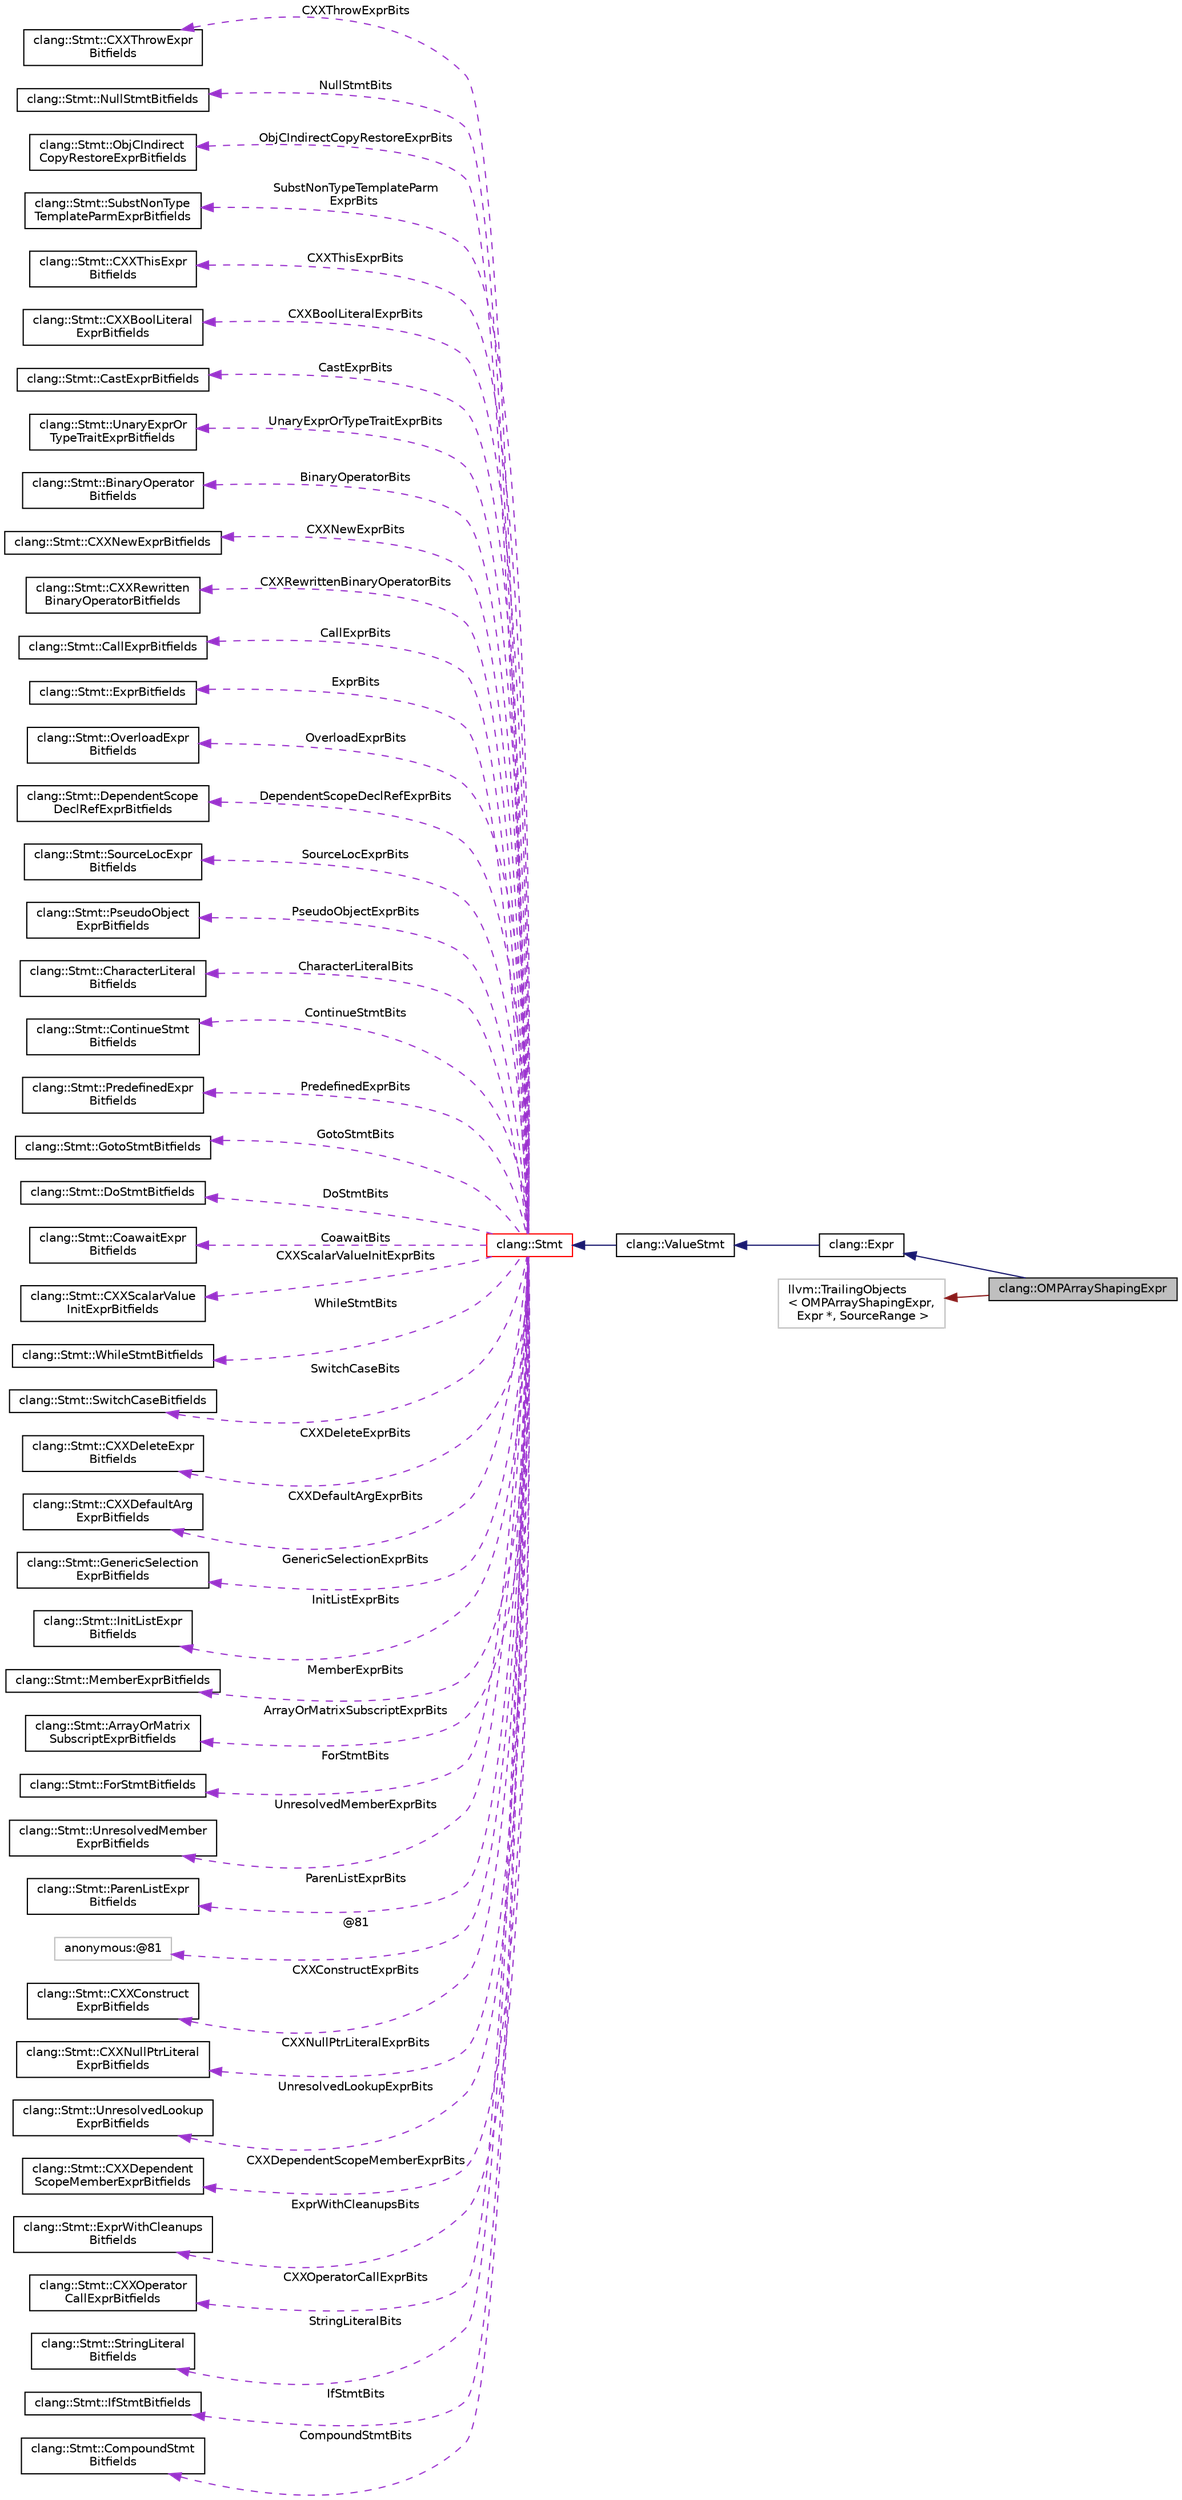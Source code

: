 digraph "clang::OMPArrayShapingExpr"
{
 // LATEX_PDF_SIZE
  bgcolor="transparent";
  edge [fontname="Helvetica",fontsize="10",labelfontname="Helvetica",labelfontsize="10"];
  node [fontname="Helvetica",fontsize="10",shape=record];
  rankdir="LR";
  Node1 [label="clang::OMPArrayShapingExpr",height=0.2,width=0.4,color="black", fillcolor="grey75", style="filled", fontcolor="black",tooltip="An explicit cast in C or a C-style cast in C++, which uses the syntax ([s1][s2]......"];
  Node2 -> Node1 [dir="back",color="midnightblue",fontsize="10",style="solid",fontname="Helvetica"];
  Node2 [label="clang::Expr",height=0.2,width=0.4,color="black",URL="$classclang_1_1Expr.html",tooltip="This represents one expression."];
  Node3 -> Node2 [dir="back",color="midnightblue",fontsize="10",style="solid",fontname="Helvetica"];
  Node3 [label="clang::ValueStmt",height=0.2,width=0.4,color="black",URL="$classclang_1_1ValueStmt.html",tooltip="Represents a statement that could possibly have a value and type."];
  Node4 -> Node3 [dir="back",color="midnightblue",fontsize="10",style="solid",fontname="Helvetica"];
  Node4 [label="clang::Stmt",height=0.2,width=0.4,color="red",URL="$classclang_1_1Stmt.html",tooltip="Stmt - This represents one statement."];
  Node5 -> Node4 [dir="back",color="darkorchid3",fontsize="10",style="dashed",label=" CXXThrowExprBits" ,fontname="Helvetica"];
  Node5 [label="clang::Stmt::CXXThrowExpr\lBitfields",height=0.2,width=0.4,color="black",URL="$classclang_1_1Stmt_1_1CXXThrowExprBitfields.html",tooltip=" "];
  Node6 -> Node4 [dir="back",color="darkorchid3",fontsize="10",style="dashed",label=" NullStmtBits" ,fontname="Helvetica"];
  Node6 [label="clang::Stmt::NullStmtBitfields",height=0.2,width=0.4,color="black",URL="$classclang_1_1Stmt_1_1NullStmtBitfields.html",tooltip=" "];
  Node7 -> Node4 [dir="back",color="darkorchid3",fontsize="10",style="dashed",label=" ObjCIndirectCopyRestoreExprBits" ,fontname="Helvetica"];
  Node7 [label="clang::Stmt::ObjCIndirect\lCopyRestoreExprBitfields",height=0.2,width=0.4,color="black",URL="$classclang_1_1Stmt_1_1ObjCIndirectCopyRestoreExprBitfields.html",tooltip=" "];
  Node8 -> Node4 [dir="back",color="darkorchid3",fontsize="10",style="dashed",label=" SubstNonTypeTemplateParm\lExprBits" ,fontname="Helvetica"];
  Node8 [label="clang::Stmt::SubstNonType\lTemplateParmExprBitfields",height=0.2,width=0.4,color="black",URL="$classclang_1_1Stmt_1_1SubstNonTypeTemplateParmExprBitfields.html",tooltip=" "];
  Node9 -> Node4 [dir="back",color="darkorchid3",fontsize="10",style="dashed",label=" CXXThisExprBits" ,fontname="Helvetica"];
  Node9 [label="clang::Stmt::CXXThisExpr\lBitfields",height=0.2,width=0.4,color="black",URL="$classclang_1_1Stmt_1_1CXXThisExprBitfields.html",tooltip=" "];
  Node10 -> Node4 [dir="back",color="darkorchid3",fontsize="10",style="dashed",label=" CXXBoolLiteralExprBits" ,fontname="Helvetica"];
  Node10 [label="clang::Stmt::CXXBoolLiteral\lExprBitfields",height=0.2,width=0.4,color="black",URL="$classclang_1_1Stmt_1_1CXXBoolLiteralExprBitfields.html",tooltip=" "];
  Node11 -> Node4 [dir="back",color="darkorchid3",fontsize="10",style="dashed",label=" CastExprBits" ,fontname="Helvetica"];
  Node11 [label="clang::Stmt::CastExprBitfields",height=0.2,width=0.4,color="black",URL="$classclang_1_1Stmt_1_1CastExprBitfields.html",tooltip=" "];
  Node12 -> Node4 [dir="back",color="darkorchid3",fontsize="10",style="dashed",label=" UnaryExprOrTypeTraitExprBits" ,fontname="Helvetica"];
  Node12 [label="clang::Stmt::UnaryExprOr\lTypeTraitExprBitfields",height=0.2,width=0.4,color="black",URL="$classclang_1_1Stmt_1_1UnaryExprOrTypeTraitExprBitfields.html",tooltip=" "];
  Node13 -> Node4 [dir="back",color="darkorchid3",fontsize="10",style="dashed",label=" BinaryOperatorBits" ,fontname="Helvetica"];
  Node13 [label="clang::Stmt::BinaryOperator\lBitfields",height=0.2,width=0.4,color="black",URL="$classclang_1_1Stmt_1_1BinaryOperatorBitfields.html",tooltip=" "];
  Node14 -> Node4 [dir="back",color="darkorchid3",fontsize="10",style="dashed",label=" CXXNewExprBits" ,fontname="Helvetica"];
  Node14 [label="clang::Stmt::CXXNewExprBitfields",height=0.2,width=0.4,color="black",URL="$classclang_1_1Stmt_1_1CXXNewExprBitfields.html",tooltip=" "];
  Node15 -> Node4 [dir="back",color="darkorchid3",fontsize="10",style="dashed",label=" CXXRewrittenBinaryOperatorBits" ,fontname="Helvetica"];
  Node15 [label="clang::Stmt::CXXRewritten\lBinaryOperatorBitfields",height=0.2,width=0.4,color="black",URL="$classclang_1_1Stmt_1_1CXXRewrittenBinaryOperatorBitfields.html",tooltip=" "];
  Node16 -> Node4 [dir="back",color="darkorchid3",fontsize="10",style="dashed",label=" CallExprBits" ,fontname="Helvetica"];
  Node16 [label="clang::Stmt::CallExprBitfields",height=0.2,width=0.4,color="black",URL="$classclang_1_1Stmt_1_1CallExprBitfields.html",tooltip=" "];
  Node17 -> Node4 [dir="back",color="darkorchid3",fontsize="10",style="dashed",label=" ExprBits" ,fontname="Helvetica"];
  Node17 [label="clang::Stmt::ExprBitfields",height=0.2,width=0.4,color="black",URL="$classclang_1_1Stmt_1_1ExprBitfields.html",tooltip=" "];
  Node18 -> Node4 [dir="back",color="darkorchid3",fontsize="10",style="dashed",label=" OverloadExprBits" ,fontname="Helvetica"];
  Node18 [label="clang::Stmt::OverloadExpr\lBitfields",height=0.2,width=0.4,color="black",URL="$classclang_1_1Stmt_1_1OverloadExprBitfields.html",tooltip=" "];
  Node19 -> Node4 [dir="back",color="darkorchid3",fontsize="10",style="dashed",label=" DependentScopeDeclRefExprBits" ,fontname="Helvetica"];
  Node19 [label="clang::Stmt::DependentScope\lDeclRefExprBitfields",height=0.2,width=0.4,color="black",URL="$classclang_1_1Stmt_1_1DependentScopeDeclRefExprBitfields.html",tooltip=" "];
  Node20 -> Node4 [dir="back",color="darkorchid3",fontsize="10",style="dashed",label=" SourceLocExprBits" ,fontname="Helvetica"];
  Node20 [label="clang::Stmt::SourceLocExpr\lBitfields",height=0.2,width=0.4,color="black",URL="$classclang_1_1Stmt_1_1SourceLocExprBitfields.html",tooltip=" "];
  Node21 -> Node4 [dir="back",color="darkorchid3",fontsize="10",style="dashed",label=" PseudoObjectExprBits" ,fontname="Helvetica"];
  Node21 [label="clang::Stmt::PseudoObject\lExprBitfields",height=0.2,width=0.4,color="black",URL="$classclang_1_1Stmt_1_1PseudoObjectExprBitfields.html",tooltip=" "];
  Node22 -> Node4 [dir="back",color="darkorchid3",fontsize="10",style="dashed",label=" CharacterLiteralBits" ,fontname="Helvetica"];
  Node22 [label="clang::Stmt::CharacterLiteral\lBitfields",height=0.2,width=0.4,color="black",URL="$classclang_1_1Stmt_1_1CharacterLiteralBitfields.html",tooltip=" "];
  Node23 -> Node4 [dir="back",color="darkorchid3",fontsize="10",style="dashed",label=" ContinueStmtBits" ,fontname="Helvetica"];
  Node23 [label="clang::Stmt::ContinueStmt\lBitfields",height=0.2,width=0.4,color="black",URL="$classclang_1_1Stmt_1_1ContinueStmtBitfields.html",tooltip=" "];
  Node24 -> Node4 [dir="back",color="darkorchid3",fontsize="10",style="dashed",label=" PredefinedExprBits" ,fontname="Helvetica"];
  Node24 [label="clang::Stmt::PredefinedExpr\lBitfields",height=0.2,width=0.4,color="black",URL="$classclang_1_1Stmt_1_1PredefinedExprBitfields.html",tooltip=" "];
  Node25 -> Node4 [dir="back",color="darkorchid3",fontsize="10",style="dashed",label=" GotoStmtBits" ,fontname="Helvetica"];
  Node25 [label="clang::Stmt::GotoStmtBitfields",height=0.2,width=0.4,color="black",URL="$classclang_1_1Stmt_1_1GotoStmtBitfields.html",tooltip=" "];
  Node26 -> Node4 [dir="back",color="darkorchid3",fontsize="10",style="dashed",label=" DoStmtBits" ,fontname="Helvetica"];
  Node26 [label="clang::Stmt::DoStmtBitfields",height=0.2,width=0.4,color="black",URL="$classclang_1_1Stmt_1_1DoStmtBitfields.html",tooltip=" "];
  Node27 -> Node4 [dir="back",color="darkorchid3",fontsize="10",style="dashed",label=" CoawaitBits" ,fontname="Helvetica"];
  Node27 [label="clang::Stmt::CoawaitExpr\lBitfields",height=0.2,width=0.4,color="black",URL="$classclang_1_1Stmt_1_1CoawaitExprBitfields.html",tooltip=" "];
  Node28 -> Node4 [dir="back",color="darkorchid3",fontsize="10",style="dashed",label=" CXXScalarValueInitExprBits" ,fontname="Helvetica"];
  Node28 [label="clang::Stmt::CXXScalarValue\lInitExprBitfields",height=0.2,width=0.4,color="black",URL="$classclang_1_1Stmt_1_1CXXScalarValueInitExprBitfields.html",tooltip=" "];
  Node29 -> Node4 [dir="back",color="darkorchid3",fontsize="10",style="dashed",label=" WhileStmtBits" ,fontname="Helvetica"];
  Node29 [label="clang::Stmt::WhileStmtBitfields",height=0.2,width=0.4,color="black",URL="$classclang_1_1Stmt_1_1WhileStmtBitfields.html",tooltip=" "];
  Node30 -> Node4 [dir="back",color="darkorchid3",fontsize="10",style="dashed",label=" SwitchCaseBits" ,fontname="Helvetica"];
  Node30 [label="clang::Stmt::SwitchCaseBitfields",height=0.2,width=0.4,color="black",URL="$classclang_1_1Stmt_1_1SwitchCaseBitfields.html",tooltip=" "];
  Node31 -> Node4 [dir="back",color="darkorchid3",fontsize="10",style="dashed",label=" CXXDeleteExprBits" ,fontname="Helvetica"];
  Node31 [label="clang::Stmt::CXXDeleteExpr\lBitfields",height=0.2,width=0.4,color="black",URL="$classclang_1_1Stmt_1_1CXXDeleteExprBitfields.html",tooltip=" "];
  Node32 -> Node4 [dir="back",color="darkorchid3",fontsize="10",style="dashed",label=" CXXDefaultArgExprBits" ,fontname="Helvetica"];
  Node32 [label="clang::Stmt::CXXDefaultArg\lExprBitfields",height=0.2,width=0.4,color="black",URL="$classclang_1_1Stmt_1_1CXXDefaultArgExprBitfields.html",tooltip=" "];
  Node33 -> Node4 [dir="back",color="darkorchid3",fontsize="10",style="dashed",label=" GenericSelectionExprBits" ,fontname="Helvetica"];
  Node33 [label="clang::Stmt::GenericSelection\lExprBitfields",height=0.2,width=0.4,color="black",URL="$classclang_1_1Stmt_1_1GenericSelectionExprBitfields.html",tooltip=" "];
  Node34 -> Node4 [dir="back",color="darkorchid3",fontsize="10",style="dashed",label=" InitListExprBits" ,fontname="Helvetica"];
  Node34 [label="clang::Stmt::InitListExpr\lBitfields",height=0.2,width=0.4,color="black",URL="$classclang_1_1Stmt_1_1InitListExprBitfields.html",tooltip=" "];
  Node35 -> Node4 [dir="back",color="darkorchid3",fontsize="10",style="dashed",label=" MemberExprBits" ,fontname="Helvetica"];
  Node35 [label="clang::Stmt::MemberExprBitfields",height=0.2,width=0.4,color="black",URL="$classclang_1_1Stmt_1_1MemberExprBitfields.html",tooltip=" "];
  Node36 -> Node4 [dir="back",color="darkorchid3",fontsize="10",style="dashed",label=" ArrayOrMatrixSubscriptExprBits" ,fontname="Helvetica"];
  Node36 [label="clang::Stmt::ArrayOrMatrix\lSubscriptExprBitfields",height=0.2,width=0.4,color="black",URL="$classclang_1_1Stmt_1_1ArrayOrMatrixSubscriptExprBitfields.html",tooltip=" "];
  Node37 -> Node4 [dir="back",color="darkorchid3",fontsize="10",style="dashed",label=" ForStmtBits" ,fontname="Helvetica"];
  Node37 [label="clang::Stmt::ForStmtBitfields",height=0.2,width=0.4,color="black",URL="$classclang_1_1Stmt_1_1ForStmtBitfields.html",tooltip=" "];
  Node38 -> Node4 [dir="back",color="darkorchid3",fontsize="10",style="dashed",label=" UnresolvedMemberExprBits" ,fontname="Helvetica"];
  Node38 [label="clang::Stmt::UnresolvedMember\lExprBitfields",height=0.2,width=0.4,color="black",URL="$classclang_1_1Stmt_1_1UnresolvedMemberExprBitfields.html",tooltip=" "];
  Node39 -> Node4 [dir="back",color="darkorchid3",fontsize="10",style="dashed",label=" ParenListExprBits" ,fontname="Helvetica"];
  Node39 [label="clang::Stmt::ParenListExpr\lBitfields",height=0.2,width=0.4,color="black",URL="$classclang_1_1Stmt_1_1ParenListExprBitfields.html",tooltip=" "];
  Node40 -> Node4 [dir="back",color="darkorchid3",fontsize="10",style="dashed",label=" @81" ,fontname="Helvetica"];
  Node40 [label="anonymous:@81",height=0.2,width=0.4,color="grey75",tooltip=" "];
  Node41 -> Node4 [dir="back",color="darkorchid3",fontsize="10",style="dashed",label=" CXXConstructExprBits" ,fontname="Helvetica"];
  Node41 [label="clang::Stmt::CXXConstruct\lExprBitfields",height=0.2,width=0.4,color="black",URL="$classclang_1_1Stmt_1_1CXXConstructExprBitfields.html",tooltip=" "];
  Node42 -> Node4 [dir="back",color="darkorchid3",fontsize="10",style="dashed",label=" CXXNullPtrLiteralExprBits" ,fontname="Helvetica"];
  Node42 [label="clang::Stmt::CXXNullPtrLiteral\lExprBitfields",height=0.2,width=0.4,color="black",URL="$classclang_1_1Stmt_1_1CXXNullPtrLiteralExprBitfields.html",tooltip=" "];
  Node43 -> Node4 [dir="back",color="darkorchid3",fontsize="10",style="dashed",label=" UnresolvedLookupExprBits" ,fontname="Helvetica"];
  Node43 [label="clang::Stmt::UnresolvedLookup\lExprBitfields",height=0.2,width=0.4,color="black",URL="$classclang_1_1Stmt_1_1UnresolvedLookupExprBitfields.html",tooltip=" "];
  Node44 -> Node4 [dir="back",color="darkorchid3",fontsize="10",style="dashed",label=" CXXDependentScopeMemberExprBits" ,fontname="Helvetica"];
  Node44 [label="clang::Stmt::CXXDependent\lScopeMemberExprBitfields",height=0.2,width=0.4,color="black",URL="$classclang_1_1Stmt_1_1CXXDependentScopeMemberExprBitfields.html",tooltip=" "];
  Node45 -> Node4 [dir="back",color="darkorchid3",fontsize="10",style="dashed",label=" ExprWithCleanupsBits" ,fontname="Helvetica"];
  Node45 [label="clang::Stmt::ExprWithCleanups\lBitfields",height=0.2,width=0.4,color="black",URL="$classclang_1_1Stmt_1_1ExprWithCleanupsBitfields.html",tooltip=" "];
  Node46 -> Node4 [dir="back",color="darkorchid3",fontsize="10",style="dashed",label=" CXXOperatorCallExprBits" ,fontname="Helvetica"];
  Node46 [label="clang::Stmt::CXXOperator\lCallExprBitfields",height=0.2,width=0.4,color="black",URL="$classclang_1_1Stmt_1_1CXXOperatorCallExprBitfields.html",tooltip=" "];
  Node47 -> Node4 [dir="back",color="darkorchid3",fontsize="10",style="dashed",label=" StringLiteralBits" ,fontname="Helvetica"];
  Node47 [label="clang::Stmt::StringLiteral\lBitfields",height=0.2,width=0.4,color="black",URL="$classclang_1_1Stmt_1_1StringLiteralBitfields.html",tooltip=" "];
  Node48 -> Node4 [dir="back",color="darkorchid3",fontsize="10",style="dashed",label=" IfStmtBits" ,fontname="Helvetica"];
  Node48 [label="clang::Stmt::IfStmtBitfields",height=0.2,width=0.4,color="black",URL="$classclang_1_1Stmt_1_1IfStmtBitfields.html",tooltip=" "];
  Node49 -> Node4 [dir="back",color="darkorchid3",fontsize="10",style="dashed",label=" CompoundStmtBits" ,fontname="Helvetica"];
  Node49 [label="clang::Stmt::CompoundStmt\lBitfields",height=0.2,width=0.4,color="black",URL="$classclang_1_1Stmt_1_1CompoundStmtBitfields.html",tooltip=" "];
  Node68 -> Node1 [dir="back",color="firebrick4",fontsize="10",style="solid",fontname="Helvetica"];
  Node68 [label="llvm::TrailingObjects\l\< OMPArrayShapingExpr,\l Expr *, SourceRange \>",height=0.2,width=0.4,color="grey75",tooltip=" "];
}
